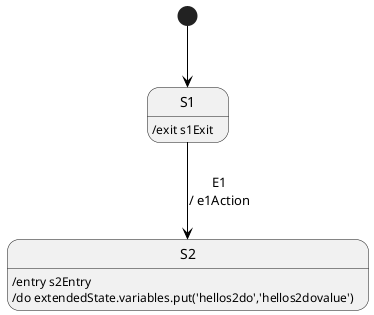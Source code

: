 @startuml
'https://plantuml.com/state-diagram

'hide description area for state without description
hide empty description

state S1
S1 : /exit s1Exit
state S2
S2 : /entry s2Entry
S2 : /do extendedState.variables.put('hellos2do','hellos2dovalue')


[*] -[#000000]-> S1
S1 -down[#000000]-> S2 : E1\n/ e1Action

@enduml